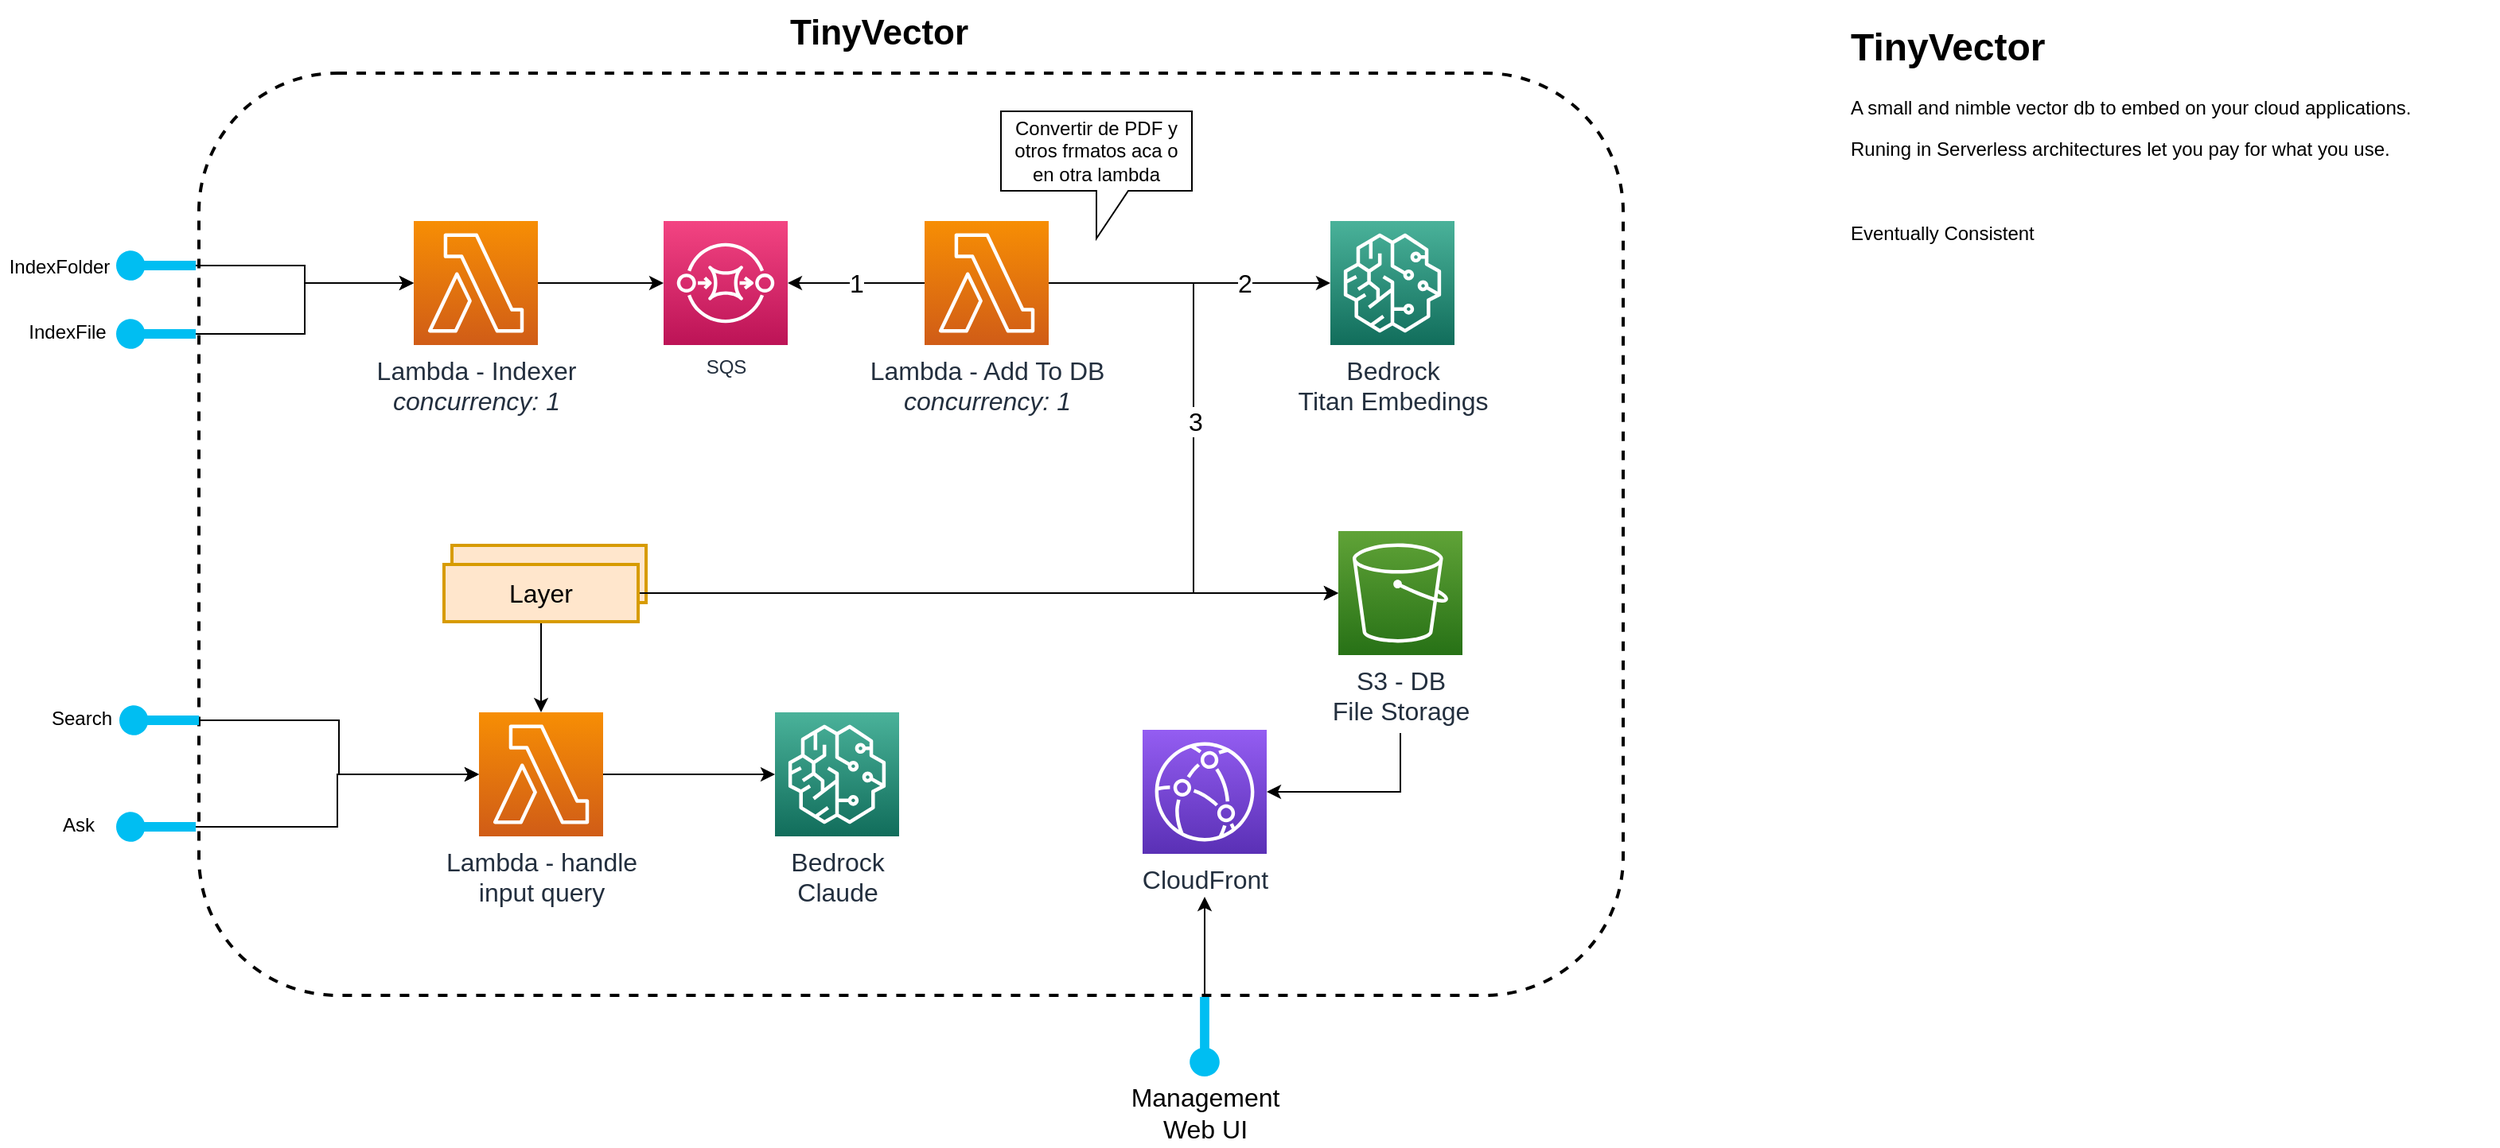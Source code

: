 <mxfile version="14.6.13" type="device"><diagram id="EFAHaEeggCdq2CheYs4Z" name="Page-1"><mxGraphModel dx="2672" dy="786" grid="0" gridSize="10" guides="1" tooltips="1" connect="1" arrows="1" fold="1" page="0" pageScale="1" pageWidth="850" pageHeight="1100" math="0" shadow="0"><root><mxCell id="0"/><mxCell id="1" parent="0"/><mxCell id="T6bgYj333sjDIfcDZarD-20" value="" style="rounded=1;whiteSpace=wrap;html=1;dashed=1;strokeWidth=2;" parent="1" vertex="1"><mxGeometry x="85" y="56" width="895" height="580" as="geometry"/></mxCell><mxCell id="T6bgYj333sjDIfcDZarD-48" value="Layer" style="rounded=0;whiteSpace=wrap;html=1;fontSize=16;strokeWidth=2;fillColor=#ffe6cc;strokeColor=#d79b00;" parent="1" vertex="1"><mxGeometry x="244" y="353" width="122" height="36" as="geometry"/></mxCell><mxCell id="T6bgYj333sjDIfcDZarD-47" style="edgeStyle=orthogonalEdgeStyle;rounded=0;orthogonalLoop=1;jettySize=auto;html=1;fontSize=16;" parent="1" source="T6bgYj333sjDIfcDZarD-1" target="T6bgYj333sjDIfcDZarD-46" edge="1"><mxGeometry relative="1" as="geometry"/></mxCell><mxCell id="T6bgYj333sjDIfcDZarD-1" value="Lambda - handle&lt;br&gt;input query" style="points=[[0,0,0],[0.25,0,0],[0.5,0,0],[0.75,0,0],[1,0,0],[0,1,0],[0.25,1,0],[0.5,1,0],[0.75,1,0],[1,1,0],[0,0.25,0],[0,0.5,0],[0,0.75,0],[1,0.25,0],[1,0.5,0],[1,0.75,0]];outlineConnect=0;fontColor=#232F3E;gradientColor=#F78E04;gradientDirection=north;fillColor=#D05C17;strokeColor=#ffffff;dashed=0;verticalLabelPosition=bottom;verticalAlign=top;align=center;html=1;fontSize=16;fontStyle=0;aspect=fixed;shape=mxgraph.aws4.resourceIcon;resIcon=mxgraph.aws4.lambda;" parent="1" vertex="1"><mxGeometry x="261" y="458" width="78" height="78" as="geometry"/></mxCell><mxCell id="T6bgYj333sjDIfcDZarD-50" style="edgeStyle=orthogonalEdgeStyle;rounded=0;orthogonalLoop=1;jettySize=auto;html=1;fontSize=16;" parent="1" target="T6bgYj333sjDIfcDZarD-49" edge="1"><mxGeometry relative="1" as="geometry"><mxPoint x="840" y="471" as="sourcePoint"/><Array as="points"><mxPoint x="840" y="508"/></Array></mxGeometry></mxCell><mxCell id="T6bgYj333sjDIfcDZarD-3" value="S3 - DB&lt;br&gt;File Storage" style="points=[[0,0,0],[0.25,0,0],[0.5,0,0],[0.75,0,0],[1,0,0],[0,1,0],[0.25,1,0],[0.5,1,0],[0.75,1,0],[1,1,0],[0,0.25,0],[0,0.5,0],[0,0.75,0],[1,0.25,0],[1,0.5,0],[1,0.75,0]];outlineConnect=0;fontColor=#232F3E;gradientColor=#60A337;gradientDirection=north;fillColor=#277116;strokeColor=#ffffff;dashed=0;verticalLabelPosition=bottom;verticalAlign=top;align=center;html=1;fontSize=16;fontStyle=0;aspect=fixed;shape=mxgraph.aws4.resourceIcon;resIcon=mxgraph.aws4.s3;" parent="1" vertex="1"><mxGeometry x="801" y="344" width="78" height="78" as="geometry"/></mxCell><mxCell id="T6bgYj333sjDIfcDZarD-4" value="SQS" style="points=[[0,0,0],[0.25,0,0],[0.5,0,0],[0.75,0,0],[1,0,0],[0,1,0],[0.25,1,0],[0.5,1,0],[0.75,1,0],[1,1,0],[0,0.25,0],[0,0.5,0],[0,0.75,0],[1,0.25,0],[1,0.5,0],[1,0.75,0]];outlineConnect=0;fontColor=#232F3E;gradientColor=#F34482;gradientDirection=north;fillColor=#BC1356;strokeColor=#ffffff;dashed=0;verticalLabelPosition=bottom;verticalAlign=top;align=center;html=1;fontSize=12;fontStyle=0;aspect=fixed;shape=mxgraph.aws4.resourceIcon;resIcon=mxgraph.aws4.sqs;" parent="1" vertex="1"><mxGeometry x="377" y="149" width="78" height="78" as="geometry"/></mxCell><mxCell id="T6bgYj333sjDIfcDZarD-52" style="edgeStyle=orthogonalEdgeStyle;rounded=0;orthogonalLoop=1;jettySize=auto;html=1;fontSize=16;" parent="1" source="T6bgYj333sjDIfcDZarD-7" edge="1"><mxGeometry relative="1" as="geometry"><mxPoint x="717" y="574" as="targetPoint"/></mxGeometry></mxCell><mxCell id="T6bgYj333sjDIfcDZarD-10" value="" style="group" parent="1" vertex="1" connectable="0"><mxGeometry x="-28" y="210" width="111" height="20" as="geometry"/></mxCell><mxCell id="T6bgYj333sjDIfcDZarD-5" value="" style="verticalLabelPosition=bottom;html=1;verticalAlign=top;align=center;strokeColor=none;fillColor=#00BEF2;shape=mxgraph.azure.service_endpoint;" parent="T6bgYj333sjDIfcDZarD-10" vertex="1"><mxGeometry x="61" width="50" height="20" as="geometry"/></mxCell><mxCell id="T6bgYj333sjDIfcDZarD-9" value="IndexFile" style="text;html=1;align=center;verticalAlign=middle;resizable=0;points=[];autosize=1;strokeColor=none;" parent="T6bgYj333sjDIfcDZarD-10" vertex="1"><mxGeometry width="59" height="18" as="geometry"/></mxCell><mxCell id="T6bgYj333sjDIfcDZarD-12" value="" style="group" parent="1" vertex="1" connectable="0"><mxGeometry x="-40" y="167" width="123" height="20" as="geometry"/></mxCell><mxCell id="T6bgYj333sjDIfcDZarD-6" value="" style="verticalLabelPosition=bottom;html=1;verticalAlign=top;align=center;strokeColor=none;fillColor=#00BEF2;shape=mxgraph.azure.service_endpoint;" parent="T6bgYj333sjDIfcDZarD-12" vertex="1"><mxGeometry x="73" width="50" height="20" as="geometry"/></mxCell><mxCell id="T6bgYj333sjDIfcDZarD-11" value="IndexFolder" style="text;html=1;align=center;verticalAlign=middle;resizable=0;points=[];autosize=1;strokeColor=none;" parent="T6bgYj333sjDIfcDZarD-12" vertex="1"><mxGeometry y="2" width="73" height="18" as="geometry"/></mxCell><mxCell id="T6bgYj333sjDIfcDZarD-18" value="" style="group" parent="1" vertex="1" connectable="0"><mxGeometry x="-13" y="453" width="98" height="20" as="geometry"/></mxCell><mxCell id="T6bgYj333sjDIfcDZarD-16" value="" style="verticalLabelPosition=bottom;html=1;verticalAlign=top;align=center;strokeColor=none;fillColor=#00BEF2;shape=mxgraph.azure.service_endpoint;" parent="T6bgYj333sjDIfcDZarD-18" vertex="1"><mxGeometry x="48" width="50" height="20" as="geometry"/></mxCell><mxCell id="T6bgYj333sjDIfcDZarD-17" value="Search" style="text;html=1;align=center;verticalAlign=middle;resizable=0;points=[];autosize=1;strokeColor=none;" parent="T6bgYj333sjDIfcDZarD-18" vertex="1"><mxGeometry width="48" height="18" as="geometry"/></mxCell><mxCell id="T6bgYj333sjDIfcDZarD-21" value="&lt;h1&gt;TinyVector&lt;/h1&gt;&lt;p&gt;A small and nimble vector db to embed on your cloud applications.&lt;/p&gt;&lt;p&gt;Runing in Serverless architectures let you pay for what you use.&lt;/p&gt;&lt;p&gt;&lt;br&gt;&lt;/p&gt;&lt;p&gt;Eventually Consistent&lt;/p&gt;" style="text;html=1;strokeColor=none;fillColor=none;spacing=5;spacingTop=-20;whiteSpace=wrap;overflow=hidden;rounded=0;dashed=1;" parent="1" vertex="1"><mxGeometry x="1118" y="20" width="412" height="224" as="geometry"/></mxCell><mxCell id="T6bgYj333sjDIfcDZarD-22" value="TinyVector" style="text;html=1;align=center;verticalAlign=middle;resizable=0;points=[];autosize=1;strokeColor=none;fontStyle=1;fontSize=22;" parent="1" vertex="1"><mxGeometry x="451" y="16" width="122" height="30" as="geometry"/></mxCell><mxCell id="T6bgYj333sjDIfcDZarD-28" style="edgeStyle=orthogonalEdgeStyle;rounded=0;orthogonalLoop=1;jettySize=auto;html=1;fontSize=16;" parent="1" source="T6bgYj333sjDIfcDZarD-24" target="T6bgYj333sjDIfcDZarD-4" edge="1"><mxGeometry relative="1" as="geometry"/></mxCell><mxCell id="T6bgYj333sjDIfcDZarD-24" value="Lambda - Indexer&lt;br&gt;&lt;i&gt;concurrency: 1&lt;/i&gt;" style="points=[[0,0,0],[0.25,0,0],[0.5,0,0],[0.75,0,0],[1,0,0],[0,1,0],[0.25,1,0],[0.5,1,0],[0.75,1,0],[1,1,0],[0,0.25,0],[0,0.5,0],[0,0.75,0],[1,0.25,0],[1,0.5,0],[1,0.75,0]];outlineConnect=0;fontColor=#232F3E;gradientColor=#F78E04;gradientDirection=north;fillColor=#D05C17;strokeColor=#ffffff;dashed=0;verticalLabelPosition=bottom;verticalAlign=top;align=center;html=1;fontSize=16;fontStyle=0;aspect=fixed;shape=mxgraph.aws4.resourceIcon;resIcon=mxgraph.aws4.lambda;" parent="1" vertex="1"><mxGeometry x="220" y="149" width="78" height="78" as="geometry"/></mxCell><mxCell id="T6bgYj333sjDIfcDZarD-25" style="edgeStyle=orthogonalEdgeStyle;rounded=0;orthogonalLoop=1;jettySize=auto;html=1;fontSize=22;" parent="1" source="T6bgYj333sjDIfcDZarD-6" target="T6bgYj333sjDIfcDZarD-24" edge="1"><mxGeometry relative="1" as="geometry"/></mxCell><mxCell id="T6bgYj333sjDIfcDZarD-26" style="edgeStyle=orthogonalEdgeStyle;rounded=0;orthogonalLoop=1;jettySize=auto;html=1;fontSize=22;" parent="1" source="T6bgYj333sjDIfcDZarD-5" target="T6bgYj333sjDIfcDZarD-24" edge="1"><mxGeometry relative="1" as="geometry"/></mxCell><mxCell id="T6bgYj333sjDIfcDZarD-27" value="Bedrock&lt;br&gt;Titan Embedings" style="points=[[0,0,0],[0.25,0,0],[0.5,0,0],[0.75,0,0],[1,0,0],[0,1,0],[0.25,1,0],[0.5,1,0],[0.75,1,0],[1,1,0],[0,0.25,0],[0,0.5,0],[0,0.75,0],[1,0.25,0],[1,0.5,0],[1,0.75,0]];outlineConnect=0;fontColor=#232F3E;gradientColor=#4AB29A;gradientDirection=north;fillColor=#116D5B;strokeColor=#ffffff;dashed=0;verticalLabelPosition=bottom;verticalAlign=top;align=center;html=1;fontSize=16;fontStyle=0;aspect=fixed;shape=mxgraph.aws4.resourceIcon;resIcon=mxgraph.aws4.sagemaker;" parent="1" vertex="1"><mxGeometry x="796" y="149" width="78" height="78" as="geometry"/></mxCell><mxCell id="T6bgYj333sjDIfcDZarD-30" value="1" style="edgeStyle=orthogonalEdgeStyle;rounded=0;orthogonalLoop=1;jettySize=auto;html=1;fontSize=16;" parent="1" source="T6bgYj333sjDIfcDZarD-29" target="T6bgYj333sjDIfcDZarD-4" edge="1"><mxGeometry relative="1" as="geometry"/></mxCell><mxCell id="T6bgYj333sjDIfcDZarD-31" value="2" style="edgeStyle=orthogonalEdgeStyle;rounded=0;orthogonalLoop=1;jettySize=auto;html=1;fontSize=16;" parent="1" source="T6bgYj333sjDIfcDZarD-29" target="T6bgYj333sjDIfcDZarD-27" edge="1"><mxGeometry x="0.39" relative="1" as="geometry"><mxPoint as="offset"/></mxGeometry></mxCell><mxCell id="T6bgYj333sjDIfcDZarD-32" style="edgeStyle=orthogonalEdgeStyle;rounded=0;orthogonalLoop=1;jettySize=auto;html=1;entryX=0;entryY=0.5;entryDx=0;entryDy=0;entryPerimeter=0;fontSize=16;" parent="1" source="T6bgYj333sjDIfcDZarD-29" target="T6bgYj333sjDIfcDZarD-3" edge="1"><mxGeometry relative="1" as="geometry"/></mxCell><mxCell id="T6bgYj333sjDIfcDZarD-34" value="3" style="edgeLabel;html=1;align=center;verticalAlign=middle;resizable=0;points=[];fontSize=16;" parent="T6bgYj333sjDIfcDZarD-32" vertex="1" connectable="0"><mxGeometry x="-0.058" y="1" relative="1" as="geometry"><mxPoint as="offset"/></mxGeometry></mxCell><mxCell id="T6bgYj333sjDIfcDZarD-29" value="Lambda - Add To DB&lt;br&gt;&lt;i&gt;concurrency: 1&lt;/i&gt;" style="points=[[0,0,0],[0.25,0,0],[0.5,0,0],[0.75,0,0],[1,0,0],[0,1,0],[0.25,1,0],[0.5,1,0],[0.75,1,0],[1,1,0],[0,0.25,0],[0,0.5,0],[0,0.75,0],[1,0.25,0],[1,0.5,0],[1,0.75,0]];outlineConnect=0;fontColor=#232F3E;gradientColor=#F78E04;gradientDirection=north;fillColor=#D05C17;strokeColor=#ffffff;dashed=0;verticalLabelPosition=bottom;verticalAlign=top;align=center;html=1;fontSize=16;fontStyle=0;aspect=fixed;shape=mxgraph.aws4.resourceIcon;resIcon=mxgraph.aws4.lambda;" parent="1" vertex="1"><mxGeometry x="541" y="149" width="78" height="78" as="geometry"/></mxCell><mxCell id="T6bgYj333sjDIfcDZarD-35" value="" style="group" parent="1" vertex="1" connectable="0"><mxGeometry x="-15" y="520" width="98" height="20" as="geometry"/></mxCell><mxCell id="T6bgYj333sjDIfcDZarD-36" value="" style="verticalLabelPosition=bottom;html=1;verticalAlign=top;align=center;strokeColor=none;fillColor=#00BEF2;shape=mxgraph.azure.service_endpoint;" parent="T6bgYj333sjDIfcDZarD-35" vertex="1"><mxGeometry x="48" width="50" height="20" as="geometry"/></mxCell><mxCell id="T6bgYj333sjDIfcDZarD-37" value="Ask" style="text;html=1;align=center;verticalAlign=middle;resizable=0;points=[];autosize=1;strokeColor=none;" parent="T6bgYj333sjDIfcDZarD-35" vertex="1"><mxGeometry x="9" width="30" height="18" as="geometry"/></mxCell><mxCell id="T6bgYj333sjDIfcDZarD-38" style="edgeStyle=orthogonalEdgeStyle;rounded=0;orthogonalLoop=1;jettySize=auto;html=1;entryX=0;entryY=0.5;entryDx=0;entryDy=0;entryPerimeter=0;fontSize=16;" parent="1" source="T6bgYj333sjDIfcDZarD-16" target="T6bgYj333sjDIfcDZarD-1" edge="1"><mxGeometry relative="1" as="geometry"/></mxCell><mxCell id="T6bgYj333sjDIfcDZarD-39" style="edgeStyle=orthogonalEdgeStyle;rounded=0;orthogonalLoop=1;jettySize=auto;html=1;fontSize=16;" parent="1" source="T6bgYj333sjDIfcDZarD-36" target="T6bgYj333sjDIfcDZarD-1" edge="1"><mxGeometry relative="1" as="geometry"/></mxCell><mxCell id="T6bgYj333sjDIfcDZarD-44" style="edgeStyle=orthogonalEdgeStyle;rounded=0;orthogonalLoop=1;jettySize=auto;html=1;fontSize=16;" parent="1" source="T6bgYj333sjDIfcDZarD-43" target="T6bgYj333sjDIfcDZarD-3" edge="1"><mxGeometry relative="1" as="geometry"/></mxCell><mxCell id="T6bgYj333sjDIfcDZarD-45" style="edgeStyle=orthogonalEdgeStyle;rounded=0;orthogonalLoop=1;jettySize=auto;html=1;fontSize=16;" parent="1" source="T6bgYj333sjDIfcDZarD-43" target="T6bgYj333sjDIfcDZarD-1" edge="1"><mxGeometry relative="1" as="geometry"/></mxCell><mxCell id="T6bgYj333sjDIfcDZarD-43" value="Layer" style="rounded=0;whiteSpace=wrap;html=1;fontSize=16;strokeWidth=2;fillColor=#ffe6cc;strokeColor=#d79b00;" parent="1" vertex="1"><mxGeometry x="239" y="365" width="122" height="36" as="geometry"/></mxCell><mxCell id="T6bgYj333sjDIfcDZarD-46" value="Bedrock&lt;br&gt;Claude" style="points=[[0,0,0],[0.25,0,0],[0.5,0,0],[0.75,0,0],[1,0,0],[0,1,0],[0.25,1,0],[0.5,1,0],[0.75,1,0],[1,1,0],[0,0.25,0],[0,0.5,0],[0,0.75,0],[1,0.25,0],[1,0.5,0],[1,0.75,0]];outlineConnect=0;fontColor=#232F3E;gradientColor=#4AB29A;gradientDirection=north;fillColor=#116D5B;strokeColor=#ffffff;dashed=0;verticalLabelPosition=bottom;verticalAlign=top;align=center;html=1;fontSize=16;fontStyle=0;aspect=fixed;shape=mxgraph.aws4.resourceIcon;resIcon=mxgraph.aws4.sagemaker;" parent="1" vertex="1"><mxGeometry x="447" y="458" width="78" height="78" as="geometry"/></mxCell><mxCell id="T6bgYj333sjDIfcDZarD-49" value="CloudFront" style="points=[[0,0,0],[0.25,0,0],[0.5,0,0],[0.75,0,0],[1,0,0],[0,1,0],[0.25,1,0],[0.5,1,0],[0.75,1,0],[1,1,0],[0,0.25,0],[0,0.5,0],[0,0.75,0],[1,0.25,0],[1,0.5,0],[1,0.75,0]];outlineConnect=0;fontColor=#232F3E;gradientColor=#945DF2;gradientDirection=north;fillColor=#5A30B5;strokeColor=#ffffff;dashed=0;verticalLabelPosition=bottom;verticalAlign=top;align=center;html=1;fontSize=16;fontStyle=0;aspect=fixed;shape=mxgraph.aws4.resourceIcon;resIcon=mxgraph.aws4.cloudfront;" parent="1" vertex="1"><mxGeometry x="678" y="469" width="78" height="78" as="geometry"/></mxCell><mxCell id="T6bgYj333sjDIfcDZarD-54" value="" style="group" parent="1" vertex="1" connectable="0"><mxGeometry x="665.5" y="637" width="103" height="94" as="geometry"/></mxCell><mxCell id="T6bgYj333sjDIfcDZarD-7" value="" style="verticalLabelPosition=bottom;html=1;verticalAlign=top;align=center;strokeColor=none;fillColor=#00BEF2;shape=mxgraph.azure.service_endpoint;rotation=-90;" parent="T6bgYj333sjDIfcDZarD-54" vertex="1"><mxGeometry x="26.5" y="15" width="50" height="20" as="geometry"/></mxCell><mxCell id="T6bgYj333sjDIfcDZarD-53" value="Management&lt;br&gt;Web UI" style="text;html=1;align=center;verticalAlign=middle;resizable=0;points=[];autosize=1;strokeColor=none;fontSize=16;" parent="T6bgYj333sjDIfcDZarD-54" vertex="1"><mxGeometry y="52" width="103" height="42" as="geometry"/></mxCell><mxCell id="0S8brTWOXspC2qgjnjBW-13" value="Convertir de PDF y otros frmatos aca o en otra lambda" style="shape=callout;whiteSpace=wrap;html=1;perimeter=calloutPerimeter;" vertex="1" parent="1"><mxGeometry x="589" y="80" width="120" height="80" as="geometry"/></mxCell></root></mxGraphModel></diagram></mxfile>